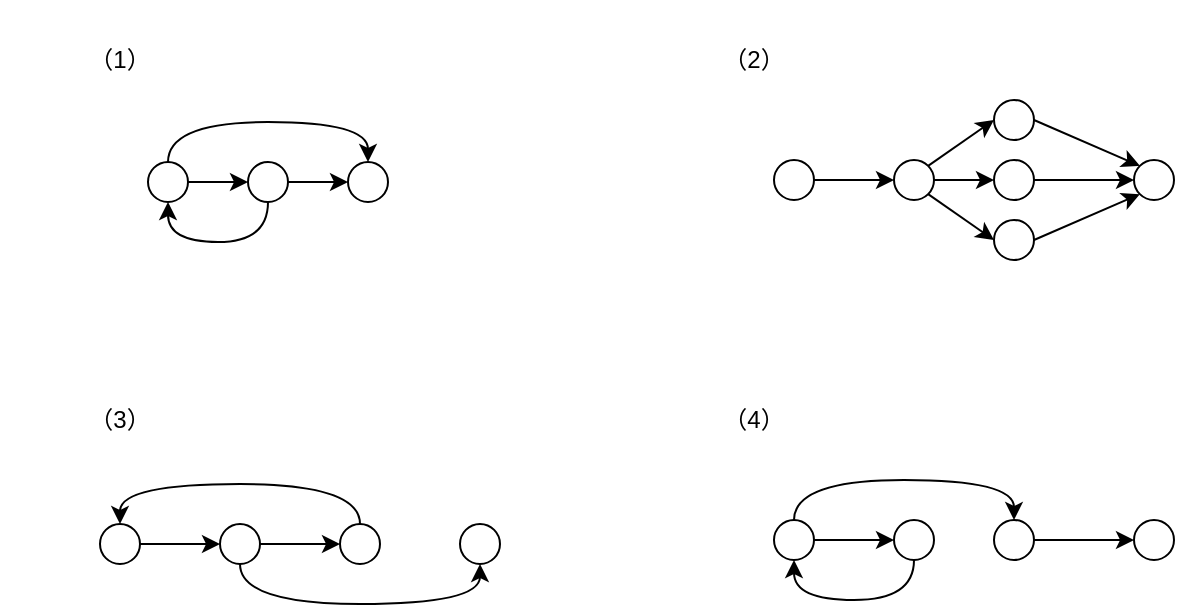 <mxfile version="20.5.3" type="github">
  <diagram id="EIFr-oV-Iv8VRZFzJMfy" name="Page-1">
    <mxGraphModel dx="1718" dy="2124" grid="1" gridSize="10" guides="1" tooltips="1" connect="1" arrows="1" fold="1" page="1" pageScale="1" pageWidth="827" pageHeight="1169" math="0" shadow="0">
      <root>
        <mxCell id="0" />
        <mxCell id="1" parent="0" />
        <mxCell id="1pkbhJMiCkY7pZUYz45O-16" style="edgeStyle=orthogonalEdgeStyle;rounded=0;orthogonalLoop=1;jettySize=auto;html=1;exitX=1;exitY=0.5;exitDx=0;exitDy=0;entryX=0;entryY=0.5;entryDx=0;entryDy=0;" edge="1" parent="1" source="1pkbhJMiCkY7pZUYz45O-1" target="1pkbhJMiCkY7pZUYz45O-2">
          <mxGeometry relative="1" as="geometry" />
        </mxCell>
        <mxCell id="1pkbhJMiCkY7pZUYz45O-1" value="" style="ellipse;whiteSpace=wrap;html=1;aspect=fixed;" vertex="1" parent="1">
          <mxGeometry x="153" y="252" width="20" height="20" as="geometry" />
        </mxCell>
        <mxCell id="1pkbhJMiCkY7pZUYz45O-17" style="edgeStyle=orthogonalEdgeStyle;rounded=0;orthogonalLoop=1;jettySize=auto;html=1;exitX=1;exitY=0.5;exitDx=0;exitDy=0;entryX=0;entryY=0.5;entryDx=0;entryDy=0;" edge="1" parent="1" source="1pkbhJMiCkY7pZUYz45O-2" target="1pkbhJMiCkY7pZUYz45O-10">
          <mxGeometry relative="1" as="geometry" />
        </mxCell>
        <mxCell id="1pkbhJMiCkY7pZUYz45O-23" style="edgeStyle=orthogonalEdgeStyle;curved=1;rounded=0;orthogonalLoop=1;jettySize=auto;html=1;exitX=0.5;exitY=1;exitDx=0;exitDy=0;entryX=0.5;entryY=1;entryDx=0;entryDy=0;" edge="1" parent="1" source="1pkbhJMiCkY7pZUYz45O-2" target="1pkbhJMiCkY7pZUYz45O-9">
          <mxGeometry relative="1" as="geometry" />
        </mxCell>
        <mxCell id="1pkbhJMiCkY7pZUYz45O-2" value="" style="ellipse;whiteSpace=wrap;html=1;aspect=fixed;" vertex="1" parent="1">
          <mxGeometry x="213" y="252" width="20" height="20" as="geometry" />
        </mxCell>
        <mxCell id="1pkbhJMiCkY7pZUYz45O-51" style="edgeStyle=orthogonalEdgeStyle;rounded=0;orthogonalLoop=1;jettySize=auto;html=1;exitX=1;exitY=0.5;exitDx=0;exitDy=0;entryX=0;entryY=0.5;entryDx=0;entryDy=0;curved=1;" edge="1" parent="1" source="1pkbhJMiCkY7pZUYz45O-3" target="1pkbhJMiCkY7pZUYz45O-43">
          <mxGeometry relative="1" as="geometry" />
        </mxCell>
        <mxCell id="1pkbhJMiCkY7pZUYz45O-3" value="" style="ellipse;whiteSpace=wrap;html=1;aspect=fixed;" vertex="1" parent="1">
          <mxGeometry x="177" y="71" width="20" height="20" as="geometry" />
        </mxCell>
        <mxCell id="1pkbhJMiCkY7pZUYz45O-4" value="" style="ellipse;whiteSpace=wrap;html=1;aspect=fixed;" vertex="1" parent="1">
          <mxGeometry x="670" y="70" width="20" height="20" as="geometry" />
        </mxCell>
        <mxCell id="1pkbhJMiCkY7pZUYz45O-42" style="edgeStyle=none;rounded=0;orthogonalLoop=1;jettySize=auto;html=1;exitX=1;exitY=0.5;exitDx=0;exitDy=0;entryX=0;entryY=1;entryDx=0;entryDy=0;" edge="1" parent="1" source="1pkbhJMiCkY7pZUYz45O-5" target="1pkbhJMiCkY7pZUYz45O-4">
          <mxGeometry relative="1" as="geometry" />
        </mxCell>
        <mxCell id="1pkbhJMiCkY7pZUYz45O-5" value="" style="ellipse;whiteSpace=wrap;html=1;aspect=fixed;" vertex="1" parent="1">
          <mxGeometry x="600" y="100" width="20" height="20" as="geometry" />
        </mxCell>
        <mxCell id="1pkbhJMiCkY7pZUYz45O-40" style="edgeStyle=none;rounded=0;orthogonalLoop=1;jettySize=auto;html=1;exitX=1;exitY=0.5;exitDx=0;exitDy=0;entryX=0;entryY=0;entryDx=0;entryDy=0;" edge="1" parent="1" source="1pkbhJMiCkY7pZUYz45O-6" target="1pkbhJMiCkY7pZUYz45O-4">
          <mxGeometry relative="1" as="geometry" />
        </mxCell>
        <mxCell id="1pkbhJMiCkY7pZUYz45O-6" value="" style="ellipse;whiteSpace=wrap;html=1;aspect=fixed;" vertex="1" parent="1">
          <mxGeometry x="600" y="40" width="20" height="20" as="geometry" />
        </mxCell>
        <mxCell id="1pkbhJMiCkY7pZUYz45O-34" style="rounded=0;orthogonalLoop=1;jettySize=auto;html=1;exitX=1;exitY=0;exitDx=0;exitDy=0;entryX=0;entryY=0.5;entryDx=0;entryDy=0;" edge="1" parent="1" source="1pkbhJMiCkY7pZUYz45O-7" target="1pkbhJMiCkY7pZUYz45O-6">
          <mxGeometry relative="1" as="geometry" />
        </mxCell>
        <mxCell id="1pkbhJMiCkY7pZUYz45O-35" style="edgeStyle=none;rounded=0;orthogonalLoop=1;jettySize=auto;html=1;exitX=1;exitY=1;exitDx=0;exitDy=0;entryX=0;entryY=0.5;entryDx=0;entryDy=0;" edge="1" parent="1" source="1pkbhJMiCkY7pZUYz45O-7" target="1pkbhJMiCkY7pZUYz45O-5">
          <mxGeometry relative="1" as="geometry" />
        </mxCell>
        <mxCell id="1pkbhJMiCkY7pZUYz45O-78" style="edgeStyle=orthogonalEdgeStyle;curved=1;rounded=0;orthogonalLoop=1;jettySize=auto;html=1;exitX=1;exitY=0.5;exitDx=0;exitDy=0;entryX=0;entryY=0.5;entryDx=0;entryDy=0;" edge="1" parent="1" source="1pkbhJMiCkY7pZUYz45O-7" target="1pkbhJMiCkY7pZUYz45O-77">
          <mxGeometry relative="1" as="geometry" />
        </mxCell>
        <mxCell id="1pkbhJMiCkY7pZUYz45O-7" value="" style="ellipse;whiteSpace=wrap;html=1;aspect=fixed;" vertex="1" parent="1">
          <mxGeometry x="550" y="70" width="20" height="20" as="geometry" />
        </mxCell>
        <mxCell id="1pkbhJMiCkY7pZUYz45O-28" style="edgeStyle=orthogonalEdgeStyle;curved=1;rounded=0;orthogonalLoop=1;jettySize=auto;html=1;exitX=1;exitY=0.5;exitDx=0;exitDy=0;entryX=0;entryY=0.5;entryDx=0;entryDy=0;" edge="1" parent="1" source="1pkbhJMiCkY7pZUYz45O-8" target="1pkbhJMiCkY7pZUYz45O-7">
          <mxGeometry relative="1" as="geometry" />
        </mxCell>
        <mxCell id="1pkbhJMiCkY7pZUYz45O-8" value="" style="ellipse;whiteSpace=wrap;html=1;aspect=fixed;" vertex="1" parent="1">
          <mxGeometry x="490" y="70" width="20" height="20" as="geometry" />
        </mxCell>
        <mxCell id="1pkbhJMiCkY7pZUYz45O-9" value="" style="ellipse;whiteSpace=wrap;html=1;aspect=fixed;" vertex="1" parent="1">
          <mxGeometry x="333" y="252" width="20" height="20" as="geometry" />
        </mxCell>
        <mxCell id="1pkbhJMiCkY7pZUYz45O-18" style="edgeStyle=orthogonalEdgeStyle;rounded=0;orthogonalLoop=1;jettySize=auto;html=1;exitX=0.5;exitY=0;exitDx=0;exitDy=0;entryX=0.5;entryY=0;entryDx=0;entryDy=0;curved=1;" edge="1" parent="1" source="1pkbhJMiCkY7pZUYz45O-10" target="1pkbhJMiCkY7pZUYz45O-1">
          <mxGeometry relative="1" as="geometry" />
        </mxCell>
        <mxCell id="1pkbhJMiCkY7pZUYz45O-10" value="" style="ellipse;whiteSpace=wrap;html=1;aspect=fixed;" vertex="1" parent="1">
          <mxGeometry x="273" y="252" width="20" height="20" as="geometry" />
        </mxCell>
        <mxCell id="1pkbhJMiCkY7pZUYz45O-54" style="edgeStyle=orthogonalEdgeStyle;curved=1;rounded=0;orthogonalLoop=1;jettySize=auto;html=1;exitX=0.5;exitY=0;exitDx=0;exitDy=0;entryX=0.5;entryY=0;entryDx=0;entryDy=0;" edge="1" parent="1" source="1pkbhJMiCkY7pZUYz45O-3" target="1pkbhJMiCkY7pZUYz45O-47">
          <mxGeometry relative="1" as="geometry" />
        </mxCell>
        <mxCell id="1pkbhJMiCkY7pZUYz45O-75" style="edgeStyle=orthogonalEdgeStyle;curved=1;rounded=0;orthogonalLoop=1;jettySize=auto;html=1;exitX=1;exitY=0.5;exitDx=0;exitDy=0;entryX=0;entryY=0.5;entryDx=0;entryDy=0;" edge="1" parent="1" source="1pkbhJMiCkY7pZUYz45O-43" target="1pkbhJMiCkY7pZUYz45O-47">
          <mxGeometry relative="1" as="geometry" />
        </mxCell>
        <mxCell id="1pkbhJMiCkY7pZUYz45O-43" value="" style="ellipse;whiteSpace=wrap;html=1;aspect=fixed;" vertex="1" parent="1">
          <mxGeometry x="227" y="71" width="20" height="20" as="geometry" />
        </mxCell>
        <mxCell id="1pkbhJMiCkY7pZUYz45O-69" style="edgeStyle=orthogonalEdgeStyle;curved=1;rounded=0;orthogonalLoop=1;jettySize=auto;html=1;exitX=1;exitY=0.5;exitDx=0;exitDy=0;entryX=0;entryY=0.5;entryDx=0;entryDy=0;" edge="1" parent="1" source="1pkbhJMiCkY7pZUYz45O-44" target="1pkbhJMiCkY7pZUYz45O-60">
          <mxGeometry relative="1" as="geometry" />
        </mxCell>
        <mxCell id="1pkbhJMiCkY7pZUYz45O-44" value="" style="ellipse;whiteSpace=wrap;html=1;aspect=fixed;" vertex="1" parent="1">
          <mxGeometry x="600" y="250" width="20" height="20" as="geometry" />
        </mxCell>
        <mxCell id="1pkbhJMiCkY7pZUYz45O-67" style="edgeStyle=orthogonalEdgeStyle;curved=1;rounded=0;orthogonalLoop=1;jettySize=auto;html=1;exitX=0.5;exitY=1;exitDx=0;exitDy=0;entryX=0.5;entryY=1;entryDx=0;entryDy=0;" edge="1" parent="1" source="1pkbhJMiCkY7pZUYz45O-45" target="1pkbhJMiCkY7pZUYz45O-46">
          <mxGeometry relative="1" as="geometry" />
        </mxCell>
        <mxCell id="1pkbhJMiCkY7pZUYz45O-45" value="" style="ellipse;whiteSpace=wrap;html=1;aspect=fixed;" vertex="1" parent="1">
          <mxGeometry x="550" y="250" width="20" height="20" as="geometry" />
        </mxCell>
        <mxCell id="1pkbhJMiCkY7pZUYz45O-65" style="edgeStyle=orthogonalEdgeStyle;curved=1;rounded=0;orthogonalLoop=1;jettySize=auto;html=1;exitX=1;exitY=0.5;exitDx=0;exitDy=0;entryX=0;entryY=0.5;entryDx=0;entryDy=0;" edge="1" parent="1" source="1pkbhJMiCkY7pZUYz45O-46" target="1pkbhJMiCkY7pZUYz45O-45">
          <mxGeometry relative="1" as="geometry" />
        </mxCell>
        <mxCell id="1pkbhJMiCkY7pZUYz45O-68" style="edgeStyle=orthogonalEdgeStyle;curved=1;rounded=0;orthogonalLoop=1;jettySize=auto;html=1;exitX=0.5;exitY=0;exitDx=0;exitDy=0;entryX=0.5;entryY=0;entryDx=0;entryDy=0;" edge="1" parent="1" source="1pkbhJMiCkY7pZUYz45O-46" target="1pkbhJMiCkY7pZUYz45O-44">
          <mxGeometry relative="1" as="geometry" />
        </mxCell>
        <mxCell id="1pkbhJMiCkY7pZUYz45O-46" value="" style="ellipse;whiteSpace=wrap;html=1;aspect=fixed;" vertex="1" parent="1">
          <mxGeometry x="490" y="250" width="20" height="20" as="geometry" />
        </mxCell>
        <mxCell id="1pkbhJMiCkY7pZUYz45O-55" style="edgeStyle=orthogonalEdgeStyle;curved=1;rounded=0;orthogonalLoop=1;jettySize=auto;html=1;exitX=0.5;exitY=1;exitDx=0;exitDy=0;entryX=0.5;entryY=1;entryDx=0;entryDy=0;" edge="1" parent="1" source="1pkbhJMiCkY7pZUYz45O-43" target="1pkbhJMiCkY7pZUYz45O-3">
          <mxGeometry relative="1" as="geometry" />
        </mxCell>
        <mxCell id="1pkbhJMiCkY7pZUYz45O-47" value="" style="ellipse;whiteSpace=wrap;html=1;aspect=fixed;" vertex="1" parent="1">
          <mxGeometry x="277" y="71" width="20" height="20" as="geometry" />
        </mxCell>
        <mxCell id="1pkbhJMiCkY7pZUYz45O-60" value="" style="ellipse;whiteSpace=wrap;html=1;aspect=fixed;" vertex="1" parent="1">
          <mxGeometry x="670" y="250" width="20" height="20" as="geometry" />
        </mxCell>
        <mxCell id="1pkbhJMiCkY7pZUYz45O-71" value="（1）" style="whiteSpace=wrap;html=1;strokeColor=none;fillColor=none;" vertex="1" parent="1">
          <mxGeometry x="103" y="-10" width="120" height="60" as="geometry" />
        </mxCell>
        <mxCell id="1pkbhJMiCkY7pZUYz45O-72" value="（2）" style="whiteSpace=wrap;html=1;strokeColor=none;fillColor=none;" vertex="1" parent="1">
          <mxGeometry x="420" y="-10" width="120" height="60" as="geometry" />
        </mxCell>
        <mxCell id="1pkbhJMiCkY7pZUYz45O-73" value="（3）" style="whiteSpace=wrap;html=1;strokeColor=none;fillColor=none;" vertex="1" parent="1">
          <mxGeometry x="103" y="170" width="120" height="60" as="geometry" />
        </mxCell>
        <mxCell id="1pkbhJMiCkY7pZUYz45O-74" value="（4）" style="whiteSpace=wrap;html=1;strokeColor=none;fillColor=none;" vertex="1" parent="1">
          <mxGeometry x="420" y="170" width="120" height="60" as="geometry" />
        </mxCell>
        <mxCell id="1pkbhJMiCkY7pZUYz45O-79" style="edgeStyle=orthogonalEdgeStyle;curved=1;rounded=0;orthogonalLoop=1;jettySize=auto;html=1;exitX=1;exitY=0.5;exitDx=0;exitDy=0;entryX=0;entryY=0.5;entryDx=0;entryDy=0;" edge="1" parent="1" source="1pkbhJMiCkY7pZUYz45O-77" target="1pkbhJMiCkY7pZUYz45O-4">
          <mxGeometry relative="1" as="geometry" />
        </mxCell>
        <mxCell id="1pkbhJMiCkY7pZUYz45O-77" value="" style="ellipse;whiteSpace=wrap;html=1;aspect=fixed;" vertex="1" parent="1">
          <mxGeometry x="600" y="70" width="20" height="20" as="geometry" />
        </mxCell>
      </root>
    </mxGraphModel>
  </diagram>
</mxfile>
